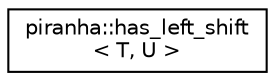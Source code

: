 digraph "Graphical Class Hierarchy"
{
  edge [fontname="Helvetica",fontsize="10",labelfontname="Helvetica",labelfontsize="10"];
  node [fontname="Helvetica",fontsize="10",shape=record];
  rankdir="LR";
  Node0 [label="piranha::has_left_shift\l\< T, U \>",height=0.2,width=0.4,color="black", fillcolor="white", style="filled",URL="$classpiranha_1_1has__left__shift.html",tooltip="Left-shift type trait. "];
}
